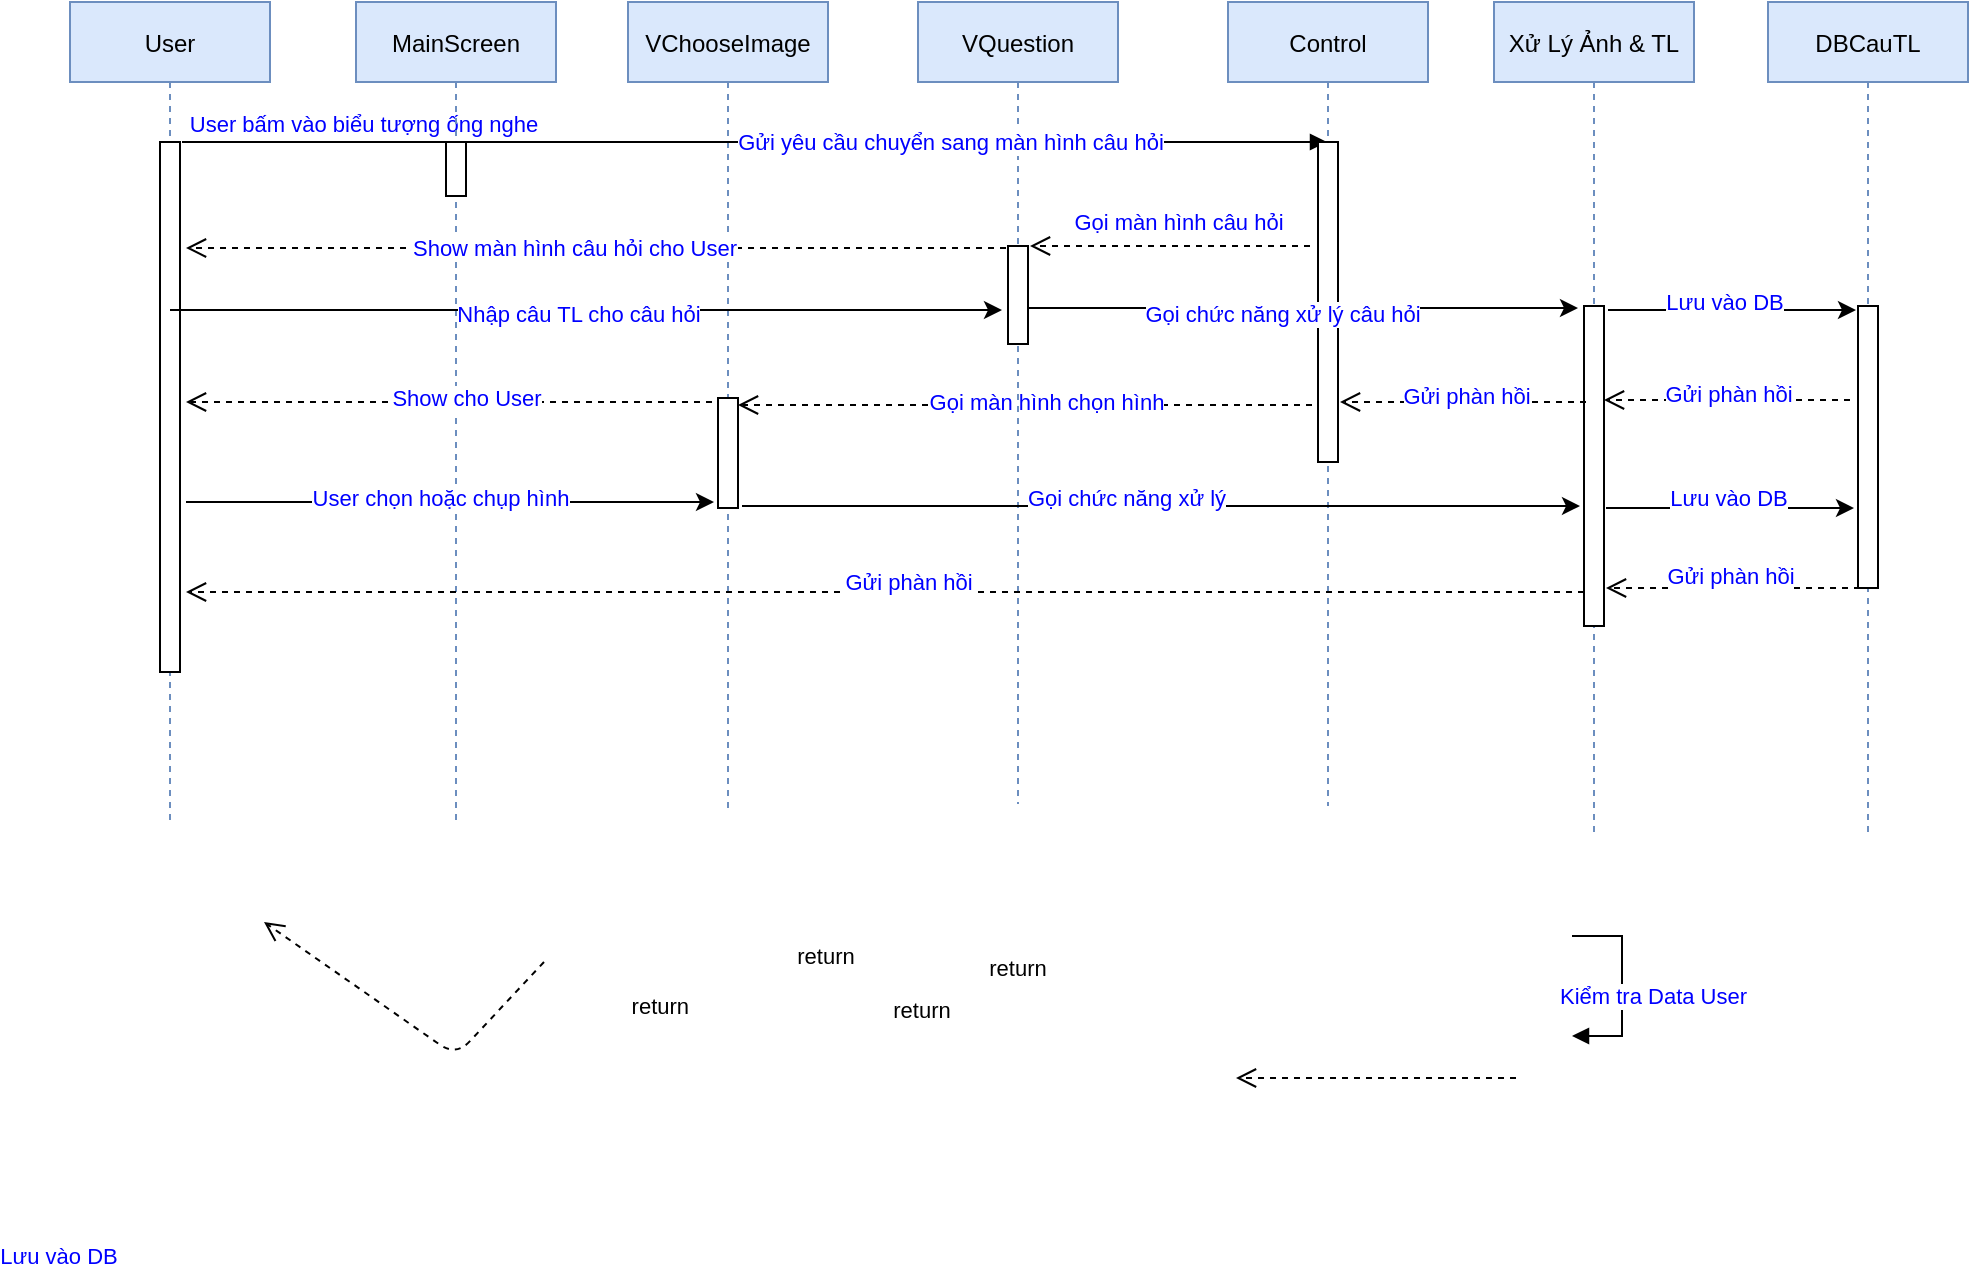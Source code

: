 <mxfile version="14.0.0" type="github" pages="2">
  <diagram id="kgpKYQtTHZ0yAKxKKP6v" name="Page-1">
    <mxGraphModel dx="2059" dy="637" grid="0" gridSize="10" guides="1" tooltips="1" connect="1" arrows="1" fold="1" page="1" pageScale="1" pageWidth="850" pageHeight="1100" math="0" shadow="0">
      <root>
        <mxCell id="0" />
        <mxCell id="1" parent="0" />
        <mxCell id="3nuBFxr9cyL0pnOWT2aG-1" value="User" style="shape=umlLifeline;perimeter=lifelinePerimeter;container=1;collapsible=0;recursiveResize=0;rounded=0;shadow=0;strokeWidth=1;fillColor=#dae8fc;strokeColor=#6c8ebf;" parent="1" vertex="1">
          <mxGeometry x="-49" y="83" width="100" height="409" as="geometry" />
        </mxCell>
        <mxCell id="3nuBFxr9cyL0pnOWT2aG-2" value="" style="points=[];perimeter=orthogonalPerimeter;rounded=0;shadow=0;strokeWidth=1;fontColor=#0000FF;" parent="3nuBFxr9cyL0pnOWT2aG-1" vertex="1">
          <mxGeometry x="45" y="70" width="10" height="265" as="geometry" />
        </mxCell>
        <mxCell id="3nuBFxr9cyL0pnOWT2aG-5" value="VChooseImage" style="shape=umlLifeline;perimeter=lifelinePerimeter;container=1;collapsible=0;recursiveResize=0;rounded=0;shadow=0;strokeWidth=1;fillColor=#dae8fc;strokeColor=#6c8ebf;" parent="1" vertex="1">
          <mxGeometry x="230" y="83" width="100" height="404" as="geometry" />
        </mxCell>
        <mxCell id="3nuBFxr9cyL0pnOWT2aG-6" value="" style="points=[];perimeter=orthogonalPerimeter;rounded=0;shadow=0;strokeWidth=1;fontColor=#0000FF;" parent="3nuBFxr9cyL0pnOWT2aG-5" vertex="1">
          <mxGeometry x="45" y="198" width="10" height="55" as="geometry" />
        </mxCell>
        <mxCell id="3nuBFxr9cyL0pnOWT2aG-10" value="" style="verticalAlign=bottom;endArrow=open;dashed=1;endSize=8;shadow=0;strokeWidth=1;" parent="1" edge="1">
          <mxGeometry x="-0.477" y="-69" relative="1" as="geometry">
            <mxPoint x="285" y="284.5" as="targetPoint" />
            <mxPoint x="572" y="284.5" as="sourcePoint" />
            <Array as="points" />
            <mxPoint as="offset" />
          </mxGeometry>
        </mxCell>
        <mxCell id="cBmr4_ipBIWXXMOxJw-d-28" value="Gọi màn hình chọn hình" style="edgeLabel;html=1;align=center;verticalAlign=middle;resizable=0;points=[];fontColor=#0000FF;" vertex="1" connectable="0" parent="3nuBFxr9cyL0pnOWT2aG-10">
          <mxGeometry x="-0.068" y="-2" relative="1" as="geometry">
            <mxPoint as="offset" />
          </mxGeometry>
        </mxCell>
        <mxCell id="_Tv3PjcK1uFJokNOjP6y-1" value="VQuestion" style="shape=umlLifeline;perimeter=lifelinePerimeter;container=1;collapsible=0;recursiveResize=0;rounded=0;shadow=0;strokeWidth=1;fillColor=#dae8fc;strokeColor=#6c8ebf;" vertex="1" parent="1">
          <mxGeometry x="375" y="83" width="100" height="401" as="geometry" />
        </mxCell>
        <mxCell id="_Tv3PjcK1uFJokNOjP6y-2" value="" style="points=[];perimeter=orthogonalPerimeter;rounded=0;shadow=0;strokeWidth=1;fontColor=#0000FF;" vertex="1" parent="_Tv3PjcK1uFJokNOjP6y-1">
          <mxGeometry x="45" y="122" width="10" height="49" as="geometry" />
        </mxCell>
        <mxCell id="_Tv3PjcK1uFJokNOjP6y-3" value="DBCauTL" style="shape=umlLifeline;perimeter=lifelinePerimeter;container=1;collapsible=0;recursiveResize=0;rounded=0;shadow=0;strokeWidth=1;fillColor=#dae8fc;strokeColor=#6c8ebf;" vertex="1" parent="1">
          <mxGeometry x="800" y="83" width="100" height="418" as="geometry" />
        </mxCell>
        <mxCell id="cBmr4_ipBIWXXMOxJw-d-20" value="" style="points=[];perimeter=orthogonalPerimeter;rounded=0;shadow=0;strokeWidth=1;fontColor=#0000FF;" vertex="1" parent="_Tv3PjcK1uFJokNOjP6y-3">
          <mxGeometry x="45" y="152" width="10" height="141" as="geometry" />
        </mxCell>
        <mxCell id="_Tv3PjcK1uFJokNOjP6y-17" value="Kiểm tra Data User" style="edgeStyle=orthogonalEdgeStyle;html=1;align=left;spacingLeft=2;endArrow=block;rounded=0;fontColor=#0000FF;" edge="1" parent="1">
          <mxGeometry x="1" y="-22" relative="1" as="geometry">
            <mxPoint x="702" y="550" as="sourcePoint" />
            <Array as="points">
              <mxPoint x="727" y="550" />
              <mxPoint x="727" y="600" />
            </Array>
            <mxPoint x="702" y="600" as="targetPoint" />
            <mxPoint x="-10" y="2" as="offset" />
          </mxGeometry>
        </mxCell>
        <mxCell id="_Tv3PjcK1uFJokNOjP6y-27" value="User bấm vào biểu tượng ống nghe" style="verticalAlign=bottom;endArrow=block;shadow=0;strokeWidth=1;fontColor=#0000FF;" edge="1" parent="1" target="_Tv3PjcK1uFJokNOjP6y-28">
          <mxGeometry x="-0.682" relative="1" as="geometry">
            <mxPoint x="7" y="153" as="sourcePoint" />
            <mxPoint x="182" y="153" as="targetPoint" />
            <Array as="points">
              <mxPoint x="66" y="153" />
            </Array>
            <mxPoint as="offset" />
          </mxGeometry>
        </mxCell>
        <mxCell id="cBmr4_ipBIWXXMOxJw-d-11" value="Gửi yêu cầu chuyển sang màn hình câu hỏi" style="edgeLabel;html=1;align=center;verticalAlign=middle;resizable=0;points=[];fontColor=#0000FF;" vertex="1" connectable="0" parent="_Tv3PjcK1uFJokNOjP6y-27">
          <mxGeometry x="0.339" relative="1" as="geometry">
            <mxPoint as="offset" />
          </mxGeometry>
        </mxCell>
        <mxCell id="_Tv3PjcK1uFJokNOjP6y-28" value="Control" style="shape=umlLifeline;perimeter=lifelinePerimeter;container=1;collapsible=0;recursiveResize=0;rounded=0;shadow=0;strokeWidth=1;fillColor=#dae8fc;strokeColor=#6c8ebf;" vertex="1" parent="1">
          <mxGeometry x="530" y="83" width="100" height="402" as="geometry" />
        </mxCell>
        <mxCell id="_Tv3PjcK1uFJokNOjP6y-29" value="" style="points=[];perimeter=orthogonalPerimeter;rounded=0;shadow=0;strokeWidth=1;fontColor=#0000FF;" vertex="1" parent="_Tv3PjcK1uFJokNOjP6y-28">
          <mxGeometry x="45" y="70" width="10" height="160" as="geometry" />
        </mxCell>
        <mxCell id="cBmr4_ipBIWXXMOxJw-d-2" value="MainScreen" style="shape=umlLifeline;perimeter=lifelinePerimeter;container=1;collapsible=0;recursiveResize=0;rounded=0;shadow=0;strokeWidth=1;fillColor=#dae8fc;strokeColor=#6c8ebf;" vertex="1" parent="1">
          <mxGeometry x="94" y="83" width="100" height="409" as="geometry" />
        </mxCell>
        <mxCell id="cBmr4_ipBIWXXMOxJw-d-3" value="" style="points=[];perimeter=orthogonalPerimeter;rounded=0;shadow=0;strokeWidth=1;fontColor=#0000FF;" vertex="1" parent="cBmr4_ipBIWXXMOxJw-d-2">
          <mxGeometry x="45" y="70" width="10" height="27" as="geometry" />
        </mxCell>
        <mxCell id="cBmr4_ipBIWXXMOxJw-d-7" value="Xử Lý Ảnh &amp; TL" style="shape=umlLifeline;perimeter=lifelinePerimeter;container=1;collapsible=0;recursiveResize=0;rounded=0;shadow=0;strokeWidth=1;fillColor=#dae8fc;strokeColor=#6c8ebf;" vertex="1" parent="1">
          <mxGeometry x="663" y="83" width="100" height="416" as="geometry" />
        </mxCell>
        <mxCell id="cBmr4_ipBIWXXMOxJw-d-8" value="" style="points=[];perimeter=orthogonalPerimeter;rounded=0;shadow=0;strokeWidth=1;fontColor=#0000FF;" vertex="1" parent="cBmr4_ipBIWXXMOxJw-d-7">
          <mxGeometry x="45" y="152" width="10" height="160" as="geometry" />
        </mxCell>
        <mxCell id="cBmr4_ipBIWXXMOxJw-d-10" value="return" style="verticalAlign=bottom;endArrow=open;dashed=1;endSize=8;shadow=0;strokeWidth=1;" edge="1" parent="1">
          <mxGeometry x="-1" y="66" relative="1" as="geometry">
            <mxPoint x="48" y="543" as="targetPoint" />
            <mxPoint x="188" y="563" as="sourcePoint" />
            <Array as="points">
              <mxPoint x="144" y="610" />
            </Array>
            <mxPoint x="10" y="-14" as="offset" />
          </mxGeometry>
        </mxCell>
        <mxCell id="cBmr4_ipBIWXXMOxJw-d-12" value="return" style="verticalAlign=bottom;endArrow=open;dashed=1;endSize=8;shadow=0;strokeWidth=1;" edge="1" parent="1">
          <mxGeometry x="1" y="370" relative="1" as="geometry">
            <mxPoint x="431" y="205" as="targetPoint" />
            <mxPoint x="571" y="205" as="sourcePoint" />
            <Array as="points" />
            <mxPoint x="-6" as="offset" />
          </mxGeometry>
        </mxCell>
        <mxCell id="cBmr4_ipBIWXXMOxJw-d-13" value="Gọi màn hình câu hỏi" style="edgeLabel;html=1;align=center;verticalAlign=middle;resizable=0;points=[];fontColor=#0000FF;" vertex="1" connectable="0" parent="cBmr4_ipBIWXXMOxJw-d-12">
          <mxGeometry x="0.154" y="3" relative="1" as="geometry">
            <mxPoint x="15" y="-15" as="offset" />
          </mxGeometry>
        </mxCell>
        <mxCell id="cBmr4_ipBIWXXMOxJw-d-14" value="return" style="verticalAlign=bottom;endArrow=open;dashed=1;endSize=8;shadow=0;strokeWidth=1;" edge="1" parent="1">
          <mxGeometry x="-0.795" y="390" relative="1" as="geometry">
            <mxPoint x="9" y="206" as="targetPoint" />
            <mxPoint x="419" y="206" as="sourcePoint" />
            <Array as="points" />
            <mxPoint as="offset" />
          </mxGeometry>
        </mxCell>
        <mxCell id="cBmr4_ipBIWXXMOxJw-d-15" value="Show màn hình câu hỏi cho User" style="edgeLabel;html=1;align=center;verticalAlign=middle;resizable=0;points=[];fontColor=#0000FF;" vertex="1" connectable="0" parent="cBmr4_ipBIWXXMOxJw-d-14">
          <mxGeometry x="0.053" relative="1" as="geometry">
            <mxPoint as="offset" />
          </mxGeometry>
        </mxCell>
        <mxCell id="cBmr4_ipBIWXXMOxJw-d-16" value="" style="endArrow=classic;html=1;fontColor=#0000FF;" edge="1" parent="1" source="3nuBFxr9cyL0pnOWT2aG-1">
          <mxGeometry width="50" height="50" relative="1" as="geometry">
            <mxPoint x="393" y="374" as="sourcePoint" />
            <mxPoint x="417" y="237" as="targetPoint" />
            <Array as="points">
              <mxPoint x="273" y="237" />
            </Array>
          </mxGeometry>
        </mxCell>
        <mxCell id="cBmr4_ipBIWXXMOxJw-d-17" value="Nhập câu TL cho câu hỏi" style="edgeLabel;html=1;align=center;verticalAlign=middle;resizable=0;points=[];fontColor=#0000FF;" vertex="1" connectable="0" parent="cBmr4_ipBIWXXMOxJw-d-16">
          <mxGeometry x="-0.02" y="-2" relative="1" as="geometry">
            <mxPoint as="offset" />
          </mxGeometry>
        </mxCell>
        <mxCell id="cBmr4_ipBIWXXMOxJw-d-18" value="" style="endArrow=classic;html=1;fontColor=#0000FF;" edge="1" parent="1">
          <mxGeometry width="50" height="50" relative="1" as="geometry">
            <mxPoint x="430" y="236" as="sourcePoint" />
            <mxPoint x="705" y="236" as="targetPoint" />
            <Array as="points">
              <mxPoint x="498" y="236" />
            </Array>
          </mxGeometry>
        </mxCell>
        <mxCell id="cBmr4_ipBIWXXMOxJw-d-19" value="Gọi chức năng xử lý câu hỏi" style="edgeLabel;html=1;align=center;verticalAlign=middle;resizable=0;points=[];fontColor=#0000FF;" vertex="1" connectable="0" parent="cBmr4_ipBIWXXMOxJw-d-18">
          <mxGeometry x="-0.075" y="-3" relative="1" as="geometry">
            <mxPoint as="offset" />
          </mxGeometry>
        </mxCell>
        <mxCell id="cBmr4_ipBIWXXMOxJw-d-21" value="" style="endArrow=classic;html=1;fontColor=#0000FF;" edge="1" parent="1">
          <mxGeometry width="50" height="50" relative="1" as="geometry">
            <mxPoint x="720" y="237" as="sourcePoint" />
            <mxPoint x="844" y="237" as="targetPoint" />
            <Array as="points">
              <mxPoint x="762" y="237" />
            </Array>
          </mxGeometry>
        </mxCell>
        <mxCell id="cBmr4_ipBIWXXMOxJw-d-22" value="Lưu vào DB" style="edgeLabel;html=1;align=center;verticalAlign=middle;resizable=0;points=[];fontColor=#0000FF;" vertex="1" connectable="0" parent="cBmr4_ipBIWXXMOxJw-d-21">
          <mxGeometry x="-0.077" y="-2" relative="1" as="geometry">
            <mxPoint x="1" y="-6" as="offset" />
          </mxGeometry>
        </mxCell>
        <mxCell id="cBmr4_ipBIWXXMOxJw-d-23" value="" style="verticalAlign=bottom;endArrow=open;dashed=1;endSize=8;shadow=0;strokeWidth=1;" edge="1" parent="1">
          <mxGeometry x="-0.476" y="-61" relative="1" as="geometry">
            <mxPoint x="718" y="282" as="targetPoint" />
            <mxPoint x="841" y="282" as="sourcePoint" />
            <Array as="points" />
            <mxPoint as="offset" />
          </mxGeometry>
        </mxCell>
        <mxCell id="cBmr4_ipBIWXXMOxJw-d-24" value="Gửi phàn hồi" style="edgeLabel;html=1;align=center;verticalAlign=middle;resizable=0;points=[];fontColor=#0000FF;" vertex="1" connectable="0" parent="cBmr4_ipBIWXXMOxJw-d-23">
          <mxGeometry x="-0.142" y="-1" relative="1" as="geometry">
            <mxPoint x="-8" y="-2" as="offset" />
          </mxGeometry>
        </mxCell>
        <mxCell id="cBmr4_ipBIWXXMOxJw-d-25" value="" style="verticalAlign=bottom;endArrow=open;dashed=1;endSize=8;shadow=0;strokeWidth=1;" edge="1" parent="1">
          <mxGeometry x="-0.476" y="-61" relative="1" as="geometry">
            <mxPoint x="586" y="283" as="targetPoint" />
            <mxPoint x="709" y="283" as="sourcePoint" />
            <Array as="points">
              <mxPoint x="632" y="283" />
            </Array>
            <mxPoint as="offset" />
          </mxGeometry>
        </mxCell>
        <mxCell id="cBmr4_ipBIWXXMOxJw-d-26" value="Gửi phàn hồi" style="edgeLabel;html=1;align=center;verticalAlign=middle;resizable=0;points=[];fontColor=#0000FF;" vertex="1" connectable="0" parent="cBmr4_ipBIWXXMOxJw-d-25">
          <mxGeometry x="-0.142" y="-1" relative="1" as="geometry">
            <mxPoint x="-7" y="-2.5" as="offset" />
          </mxGeometry>
        </mxCell>
        <mxCell id="cBmr4_ipBIWXXMOxJw-d-27" value="return" style="verticalAlign=bottom;endArrow=open;dashed=1;endSize=8;shadow=0;strokeWidth=1;" edge="1" parent="1">
          <mxGeometry x="-1" y="292" relative="1" as="geometry">
            <mxPoint x="9" y="283" as="targetPoint" />
            <mxPoint x="272" y="283" as="sourcePoint" />
            <Array as="points" />
            <mxPoint x="57" y="-6" as="offset" />
          </mxGeometry>
        </mxCell>
        <mxCell id="cBmr4_ipBIWXXMOxJw-d-30" value="Show cho User" style="edgeLabel;html=1;align=center;verticalAlign=middle;resizable=0;points=[];fontColor=#0000FF;" vertex="1" connectable="0" parent="cBmr4_ipBIWXXMOxJw-d-27">
          <mxGeometry x="-0.127" y="3" relative="1" as="geometry">
            <mxPoint x="-8" y="-5" as="offset" />
          </mxGeometry>
        </mxCell>
        <mxCell id="cBmr4_ipBIWXXMOxJw-d-29" value="" style="verticalAlign=bottom;endArrow=open;dashed=1;endSize=8;shadow=0;strokeWidth=1;" edge="1" parent="1">
          <mxGeometry x="1" y="-191" relative="1" as="geometry">
            <mxPoint x="534" y="621" as="targetPoint" />
            <mxPoint x="674" y="621" as="sourcePoint" />
            <Array as="points" />
            <mxPoint x="-169" y="102" as="offset" />
          </mxGeometry>
        </mxCell>
        <mxCell id="cBmr4_ipBIWXXMOxJw-d-31" value="" style="endArrow=classic;html=1;fontColor=#0000FF;" edge="1" parent="1">
          <mxGeometry width="50" height="50" relative="1" as="geometry">
            <mxPoint x="9" y="333" as="sourcePoint" />
            <mxPoint x="273" y="333" as="targetPoint" />
            <Array as="points">
              <mxPoint x="40" y="333" />
              <mxPoint x="98" y="333" />
              <mxPoint x="200" y="333" />
            </Array>
          </mxGeometry>
        </mxCell>
        <mxCell id="cBmr4_ipBIWXXMOxJw-d-32" value="Lưu vào DB" style="edgeLabel;html=1;align=center;verticalAlign=middle;resizable=0;points=[];fontColor=#0000FF;" vertex="1" connectable="0" parent="cBmr4_ipBIWXXMOxJw-d-31">
          <mxGeometry x="-0.077" y="-2" relative="1" as="geometry">
            <mxPoint x="-186" y="375" as="offset" />
          </mxGeometry>
        </mxCell>
        <mxCell id="cBmr4_ipBIWXXMOxJw-d-33" value="User chọn hoặc chụp hình" style="edgeLabel;html=1;align=center;verticalAlign=middle;resizable=0;points=[];fontColor=#0000FF;" vertex="1" connectable="0" parent="cBmr4_ipBIWXXMOxJw-d-31">
          <mxGeometry x="-0.036" y="2" relative="1" as="geometry">
            <mxPoint as="offset" />
          </mxGeometry>
        </mxCell>
        <mxCell id="cBmr4_ipBIWXXMOxJw-d-34" value="" style="endArrow=classic;html=1;fontColor=#0000FF;" edge="1" parent="1">
          <mxGeometry width="50" height="50" relative="1" as="geometry">
            <mxPoint x="287" y="335" as="sourcePoint" />
            <mxPoint x="706" y="335" as="targetPoint" />
          </mxGeometry>
        </mxCell>
        <mxCell id="cBmr4_ipBIWXXMOxJw-d-35" value="Gọi chức năng xử lý" style="edgeLabel;html=1;align=center;verticalAlign=middle;resizable=0;points=[];fontColor=#0000FF;" vertex="1" connectable="0" parent="cBmr4_ipBIWXXMOxJw-d-34">
          <mxGeometry x="-0.121" y="-2" relative="1" as="geometry">
            <mxPoint x="8" y="-6" as="offset" />
          </mxGeometry>
        </mxCell>
        <mxCell id="cBmr4_ipBIWXXMOxJw-d-36" value="" style="endArrow=classic;html=1;fontColor=#0000FF;" edge="1" parent="1">
          <mxGeometry width="50" height="50" relative="1" as="geometry">
            <mxPoint x="719" y="336" as="sourcePoint" />
            <mxPoint x="843" y="336" as="targetPoint" />
            <Array as="points">
              <mxPoint x="761" y="336" />
            </Array>
          </mxGeometry>
        </mxCell>
        <mxCell id="cBmr4_ipBIWXXMOxJw-d-37" value="Lưu vào DB" style="edgeLabel;html=1;align=center;verticalAlign=middle;resizable=0;points=[];fontColor=#0000FF;" vertex="1" connectable="0" parent="cBmr4_ipBIWXXMOxJw-d-36">
          <mxGeometry x="-0.077" y="-2" relative="1" as="geometry">
            <mxPoint x="4" y="-7" as="offset" />
          </mxGeometry>
        </mxCell>
        <mxCell id="cBmr4_ipBIWXXMOxJw-d-38" value="" style="verticalAlign=bottom;endArrow=open;dashed=1;endSize=8;shadow=0;strokeWidth=1;" edge="1" parent="1">
          <mxGeometry x="-1" y="94" relative="1" as="geometry">
            <mxPoint x="719" y="376" as="targetPoint" />
            <mxPoint x="846" y="376" as="sourcePoint" />
            <Array as="points" />
            <mxPoint x="93" y="-81" as="offset" />
          </mxGeometry>
        </mxCell>
        <mxCell id="cBmr4_ipBIWXXMOxJw-d-39" value="Gửi phàn hồi" style="edgeLabel;html=1;align=center;verticalAlign=middle;resizable=0;points=[];fontColor=#0000FF;" vertex="1" connectable="0" parent="1">
          <mxGeometry x="790" y="289" as="geometry">
            <mxPoint x="-9" y="81" as="offset" />
          </mxGeometry>
        </mxCell>
        <mxCell id="cBmr4_ipBIWXXMOxJw-d-40" value="" style="verticalAlign=bottom;endArrow=open;dashed=1;endSize=8;shadow=0;strokeWidth=1;" edge="1" parent="1">
          <mxGeometry x="-0.476" y="-61" relative="1" as="geometry">
            <mxPoint x="9" y="378" as="targetPoint" />
            <mxPoint x="708" y="378" as="sourcePoint" />
            <Array as="points" />
            <mxPoint as="offset" />
          </mxGeometry>
        </mxCell>
        <mxCell id="cBmr4_ipBIWXXMOxJw-d-41" value="Gửi phàn hồi" style="edgeLabel;html=1;align=center;verticalAlign=middle;resizable=0;points=[];fontColor=#0000FF;" vertex="1" connectable="0" parent="cBmr4_ipBIWXXMOxJw-d-40">
          <mxGeometry x="-0.031" y="2" relative="1" as="geometry">
            <mxPoint y="-7" as="offset" />
          </mxGeometry>
        </mxCell>
      </root>
    </mxGraphModel>
  </diagram>
  <diagram id="ga1owYmu8c5HDApW5XCJ" name="Page-2">
    <mxGraphModel dx="1209" dy="637" grid="1" gridSize="10" guides="1" tooltips="1" connect="1" arrows="1" fold="1" page="1" pageScale="1" pageWidth="827" pageHeight="1169" math="0" shadow="0">
      <root>
        <mxCell id="XqP1R1eLAmoZt-BykoHl-0" />
        <mxCell id="XqP1R1eLAmoZt-BykoHl-1" parent="XqP1R1eLAmoZt-BykoHl-0" />
        <mxCell id="rtHlPLIsOT23S9XEPeoi-0" value="Doctor" style="shape=umlLifeline;perimeter=lifelinePerimeter;container=1;collapsible=0;recursiveResize=0;rounded=0;shadow=0;strokeWidth=1;fillColor=#dae8fc;strokeColor=#6c8ebf;" vertex="1" parent="XqP1R1eLAmoZt-BykoHl-1">
          <mxGeometry x="40" y="40" width="100" height="409" as="geometry" />
        </mxCell>
        <mxCell id="rtHlPLIsOT23S9XEPeoi-1" value="" style="points=[];perimeter=orthogonalPerimeter;rounded=0;shadow=0;strokeWidth=1;fontColor=#0000FF;" vertex="1" parent="rtHlPLIsOT23S9XEPeoi-0">
          <mxGeometry x="45" y="70" width="10" height="100" as="geometry" />
        </mxCell>
        <mxCell id="vM1uDHKmFDHcnqCtG_FX-2" value="" style="points=[];perimeter=orthogonalPerimeter;rounded=0;shadow=0;strokeWidth=1;fontColor=#0000FF;" vertex="1" parent="rtHlPLIsOT23S9XEPeoi-0">
          <mxGeometry x="45" y="220" width="10" height="100" as="geometry" />
        </mxCell>
        <mxCell id="rtHlPLIsOT23S9XEPeoi-2" value="DBAnh" style="shape=umlLifeline;perimeter=lifelinePerimeter;container=1;collapsible=0;recursiveResize=0;rounded=0;shadow=0;strokeWidth=1;fillColor=#dae8fc;strokeColor=#6c8ebf;" vertex="1" parent="XqP1R1eLAmoZt-BykoHl-1">
          <mxGeometry x="690" y="40" width="100" height="409" as="geometry" />
        </mxCell>
        <mxCell id="rtHlPLIsOT23S9XEPeoi-3" value="" style="points=[];perimeter=orthogonalPerimeter;rounded=0;shadow=0;strokeWidth=1;fontColor=#0000FF;" vertex="1" parent="rtHlPLIsOT23S9XEPeoi-2">
          <mxGeometry x="45" y="100" width="10" height="40" as="geometry" />
        </mxCell>
        <mxCell id="rtHlPLIsOT23S9XEPeoi-4" value="XemAnh" style="shape=umlLifeline;perimeter=lifelinePerimeter;container=1;collapsible=0;recursiveResize=0;rounded=0;shadow=0;strokeWidth=1;fillColor=#dae8fc;strokeColor=#6c8ebf;" vertex="1" parent="XqP1R1eLAmoZt-BykoHl-1">
          <mxGeometry x="490" y="40" width="100" height="409" as="geometry" />
        </mxCell>
        <mxCell id="rtHlPLIsOT23S9XEPeoi-5" value="" style="points=[];perimeter=orthogonalPerimeter;rounded=0;shadow=0;strokeWidth=1;fontColor=#0000FF;" vertex="1" parent="rtHlPLIsOT23S9XEPeoi-4">
          <mxGeometry x="45" y="90" width="10" height="60" as="geometry" />
        </mxCell>
        <mxCell id="vM1uDHKmFDHcnqCtG_FX-4" value="" style="points=[];perimeter=orthogonalPerimeter;rounded=0;shadow=0;strokeWidth=1;fontColor=#0000FF;" vertex="1" parent="rtHlPLIsOT23S9XEPeoi-4">
          <mxGeometry x="45" y="240" width="10" height="50" as="geometry" />
        </mxCell>
        <mxCell id="rtHlPLIsOT23S9XEPeoi-6" value="VMenu" style="shape=umlLifeline;perimeter=lifelinePerimeter;container=1;collapsible=0;recursiveResize=0;rounded=0;shadow=0;strokeWidth=1;fillColor=#dae8fc;strokeColor=#6c8ebf;" vertex="1" parent="XqP1R1eLAmoZt-BykoHl-1">
          <mxGeometry x="260" y="40" width="100" height="409" as="geometry" />
        </mxCell>
        <mxCell id="rtHlPLIsOT23S9XEPeoi-7" value="" style="points=[];perimeter=orthogonalPerimeter;rounded=0;shadow=0;strokeWidth=1;fontColor=#0000FF;" vertex="1" parent="rtHlPLIsOT23S9XEPeoi-6">
          <mxGeometry x="45" y="70" width="10" height="100" as="geometry" />
        </mxCell>
        <mxCell id="vM1uDHKmFDHcnqCtG_FX-3" value="" style="points=[];perimeter=orthogonalPerimeter;rounded=0;shadow=0;strokeWidth=1;fontColor=#0000FF;" vertex="1" parent="rtHlPLIsOT23S9XEPeoi-6">
          <mxGeometry x="45" y="220" width="10" height="100" as="geometry" />
        </mxCell>
        <mxCell id="pORTpHFMnBlMqIqO0Wr5-0" value="" style="endArrow=classic;html=1;fontColor=#0000FF;" edge="1" parent="XqP1R1eLAmoZt-BykoHl-1" target="rtHlPLIsOT23S9XEPeoi-6">
          <mxGeometry width="50" height="50" relative="1" as="geometry">
            <mxPoint x="100" y="110" as="sourcePoint" />
            <mxPoint x="280" y="110" as="targetPoint" />
            <Array as="points">
              <mxPoint x="220" y="110" />
              <mxPoint x="250" y="110" />
            </Array>
          </mxGeometry>
        </mxCell>
        <mxCell id="pORTpHFMnBlMqIqO0Wr5-1" value="Bấm xem danh sách ảnh" style="edgeLabel;html=1;align=center;verticalAlign=middle;resizable=0;points=[];fontColor=#0000FF;" vertex="1" connectable="0" parent="pORTpHFMnBlMqIqO0Wr5-0">
          <mxGeometry x="-0.051" relative="1" as="geometry">
            <mxPoint as="offset" />
          </mxGeometry>
        </mxCell>
        <mxCell id="pORTpHFMnBlMqIqO0Wr5-2" value="" style="endArrow=classic;html=1;fontColor=#0000FF;entryX=0.178;entryY=-0.013;entryDx=0;entryDy=0;entryPerimeter=0;" edge="1" parent="XqP1R1eLAmoZt-BykoHl-1" target="rtHlPLIsOT23S9XEPeoi-5">
          <mxGeometry width="50" height="50" relative="1" as="geometry">
            <mxPoint x="320" y="129" as="sourcePoint" />
            <mxPoint x="530" y="120" as="targetPoint" />
            <Array as="points" />
          </mxGeometry>
        </mxCell>
        <mxCell id="pORTpHFMnBlMqIqO0Wr5-3" value="Gọi chức năng show&lt;br&gt;&amp;nbsp;danh sách ảnh" style="edgeLabel;html=1;align=center;verticalAlign=middle;resizable=0;points=[];fontColor=#0000FF;" vertex="1" connectable="0" parent="pORTpHFMnBlMqIqO0Wr5-2">
          <mxGeometry x="-0.073" y="-2" relative="1" as="geometry">
            <mxPoint y="-1.1" as="offset" />
          </mxGeometry>
        </mxCell>
        <mxCell id="pORTpHFMnBlMqIqO0Wr5-4" value="" style="endArrow=classic;html=1;fontColor=#0000FF;" edge="1" parent="XqP1R1eLAmoZt-BykoHl-1" target="rtHlPLIsOT23S9XEPeoi-2">
          <mxGeometry width="50" height="50" relative="1" as="geometry">
            <mxPoint x="550" y="140" as="sourcePoint" />
            <mxPoint x="630" y="140" as="targetPoint" />
          </mxGeometry>
        </mxCell>
        <mxCell id="pORTpHFMnBlMqIqO0Wr5-5" value="Yêu cầu dữ liệu &lt;br&gt;danh sách ảnh" style="edgeLabel;html=1;align=center;verticalAlign=middle;resizable=0;points=[];fontColor=#0000FF;" vertex="1" connectable="0" parent="pORTpHFMnBlMqIqO0Wr5-4">
          <mxGeometry x="-0.13" y="-2" relative="1" as="geometry">
            <mxPoint x="8" y="-2" as="offset" />
          </mxGeometry>
        </mxCell>
        <mxCell id="aedlshAAoUFNrsJfwO1V-0" value="" style="verticalAlign=bottom;endArrow=open;dashed=1;endSize=8;shadow=0;strokeWidth=1;" edge="1" parent="XqP1R1eLAmoZt-BykoHl-1" source="rtHlPLIsOT23S9XEPeoi-2">
          <mxGeometry x="-0.429" y="-70" relative="1" as="geometry">
            <mxPoint x="550" y="180" as="targetPoint" />
            <mxPoint x="690" y="180" as="sourcePoint" />
            <Array as="points" />
            <mxPoint as="offset" />
          </mxGeometry>
        </mxCell>
        <mxCell id="aedlshAAoUFNrsJfwO1V-1" value="Phản hồi dữ liệu&lt;br&gt;danh sách ảnh" style="edgeLabel;html=1;align=center;verticalAlign=middle;resizable=0;points=[];fontColor=#0000FF;" vertex="1" connectable="0" parent="aedlshAAoUFNrsJfwO1V-0">
          <mxGeometry x="-0.081" y="1" relative="1" as="geometry">
            <mxPoint x="-12.5" y="-1" as="offset" />
          </mxGeometry>
        </mxCell>
        <mxCell id="FDxP5eMm6T_FoN21cAnG-0" value="" style="verticalAlign=bottom;endArrow=open;dashed=1;endSize=8;shadow=0;strokeWidth=1;" edge="1" parent="XqP1R1eLAmoZt-BykoHl-1">
          <mxGeometry x="1" y="-191" relative="1" as="geometry">
            <mxPoint x="320" y="190" as="targetPoint" />
            <mxPoint x="530" y="190" as="sourcePoint" />
            <Array as="points" />
            <mxPoint x="-169" y="102" as="offset" />
          </mxGeometry>
        </mxCell>
        <mxCell id="FDxP5eMm6T_FoN21cAnG-1" value="Show danh sách ảnh" style="edgeLabel;html=1;align=center;verticalAlign=middle;resizable=0;points=[];fontColor=#0000FF;" vertex="1" connectable="0" parent="FDxP5eMm6T_FoN21cAnG-0">
          <mxGeometry x="0.101" y="-2" relative="1" as="geometry">
            <mxPoint as="offset" />
          </mxGeometry>
        </mxCell>
        <mxCell id="vM1uDHKmFDHcnqCtG_FX-0" value="" style="verticalAlign=bottom;endArrow=open;dashed=1;endSize=8;shadow=0;strokeWidth=1;" edge="1" parent="XqP1R1eLAmoZt-BykoHl-1">
          <mxGeometry x="1" y="-191" relative="1" as="geometry">
            <mxPoint x="100" y="210" as="targetPoint" />
            <mxPoint x="300" y="210" as="sourcePoint" />
            <Array as="points" />
            <mxPoint x="-169" y="102" as="offset" />
          </mxGeometry>
        </mxCell>
        <mxCell id="vM1uDHKmFDHcnqCtG_FX-1" value="Hiển thị danh sách ảnh" style="edgeLabel;html=1;align=center;verticalAlign=middle;resizable=0;points=[];fontColor=#0000FF;" vertex="1" connectable="0" parent="vM1uDHKmFDHcnqCtG_FX-0">
          <mxGeometry x="0.286" y="3" relative="1" as="geometry">
            <mxPoint x="30.01" y="-3" as="offset" />
          </mxGeometry>
        </mxCell>
        <mxCell id="vM1uDHKmFDHcnqCtG_FX-5" value="" style="endArrow=classic;html=1;fontColor=#0000FF;" edge="1" parent="XqP1R1eLAmoZt-BykoHl-1">
          <mxGeometry width="50" height="50" relative="1" as="geometry">
            <mxPoint x="90" y="260" as="sourcePoint" />
            <mxPoint x="299.5" y="260" as="targetPoint" />
            <Array as="points">
              <mxPoint x="210" y="260" />
              <mxPoint x="240" y="260" />
            </Array>
          </mxGeometry>
        </mxCell>
        <mxCell id="vM1uDHKmFDHcnqCtG_FX-6" value="Bấm xem chi tiết ảnh" style="edgeLabel;html=1;align=center;verticalAlign=middle;resizable=0;points=[];fontColor=#0000FF;" vertex="1" connectable="0" parent="vM1uDHKmFDHcnqCtG_FX-5">
          <mxGeometry x="-0.051" relative="1" as="geometry">
            <mxPoint as="offset" />
          </mxGeometry>
        </mxCell>
        <mxCell id="vM1uDHKmFDHcnqCtG_FX-7" value="" style="endArrow=classic;html=1;fontColor=#0000FF;entryX=0.178;entryY=-0.013;entryDx=0;entryDy=0;entryPerimeter=0;" edge="1" parent="XqP1R1eLAmoZt-BykoHl-1">
          <mxGeometry width="50" height="50" relative="1" as="geometry">
            <mxPoint x="318.22" y="280" as="sourcePoint" />
            <mxPoint x="535" y="280.22" as="targetPoint" />
            <Array as="points" />
          </mxGeometry>
        </mxCell>
        <mxCell id="vM1uDHKmFDHcnqCtG_FX-8" value="Gọi chức năng xem &lt;br&gt;chi tiết ảnh" style="edgeLabel;html=1;align=center;verticalAlign=middle;resizable=0;points=[];fontColor=#0000FF;" vertex="1" connectable="0" parent="vM1uDHKmFDHcnqCtG_FX-7">
          <mxGeometry x="-0.073" y="-2" relative="1" as="geometry">
            <mxPoint y="-1.1" as="offset" />
          </mxGeometry>
        </mxCell>
        <mxCell id="vM1uDHKmFDHcnqCtG_FX-9" value="" style="verticalAlign=bottom;endArrow=open;dashed=1;endSize=8;shadow=0;strokeWidth=1;" edge="1" parent="XqP1R1eLAmoZt-BykoHl-1">
          <mxGeometry x="1" y="-191" relative="1" as="geometry">
            <mxPoint x="320" y="330" as="targetPoint" />
            <mxPoint x="530" y="330" as="sourcePoint" />
            <Array as="points" />
            <mxPoint x="-169" y="102" as="offset" />
          </mxGeometry>
        </mxCell>
        <mxCell id="vM1uDHKmFDHcnqCtG_FX-10" value="Show chi tiết ảnh" style="edgeLabel;html=1;align=center;verticalAlign=middle;resizable=0;points=[];fontColor=#0000FF;" vertex="1" connectable="0" parent="vM1uDHKmFDHcnqCtG_FX-9">
          <mxGeometry x="0.101" y="-2" relative="1" as="geometry">
            <mxPoint as="offset" />
          </mxGeometry>
        </mxCell>
        <mxCell id="vM1uDHKmFDHcnqCtG_FX-11" value="" style="verticalAlign=bottom;endArrow=open;dashed=1;endSize=8;shadow=0;strokeWidth=1;" edge="1" parent="XqP1R1eLAmoZt-BykoHl-1">
          <mxGeometry x="1" y="-191" relative="1" as="geometry">
            <mxPoint x="100" y="359" as="targetPoint" />
            <mxPoint x="300" y="359" as="sourcePoint" />
            <Array as="points" />
            <mxPoint x="-169" y="102" as="offset" />
          </mxGeometry>
        </mxCell>
        <mxCell id="vM1uDHKmFDHcnqCtG_FX-12" value="Hiển thị chi tiết ảnh" style="edgeLabel;html=1;align=center;verticalAlign=middle;resizable=0;points=[];fontColor=#0000FF;" vertex="1" connectable="0" parent="vM1uDHKmFDHcnqCtG_FX-11">
          <mxGeometry x="0.286" y="3" relative="1" as="geometry">
            <mxPoint x="30.01" y="-3" as="offset" />
          </mxGeometry>
        </mxCell>
      </root>
    </mxGraphModel>
  </diagram>
</mxfile>
